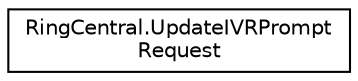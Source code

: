 digraph "Graphical Class Hierarchy"
{
 // LATEX_PDF_SIZE
  edge [fontname="Helvetica",fontsize="10",labelfontname="Helvetica",labelfontsize="10"];
  node [fontname="Helvetica",fontsize="10",shape=record];
  rankdir="LR";
  Node0 [label="RingCentral.UpdateIVRPrompt\lRequest",height=0.2,width=0.4,color="black", fillcolor="white", style="filled",URL="$classRingCentral_1_1UpdateIVRPromptRequest.html",tooltip=" "];
}
